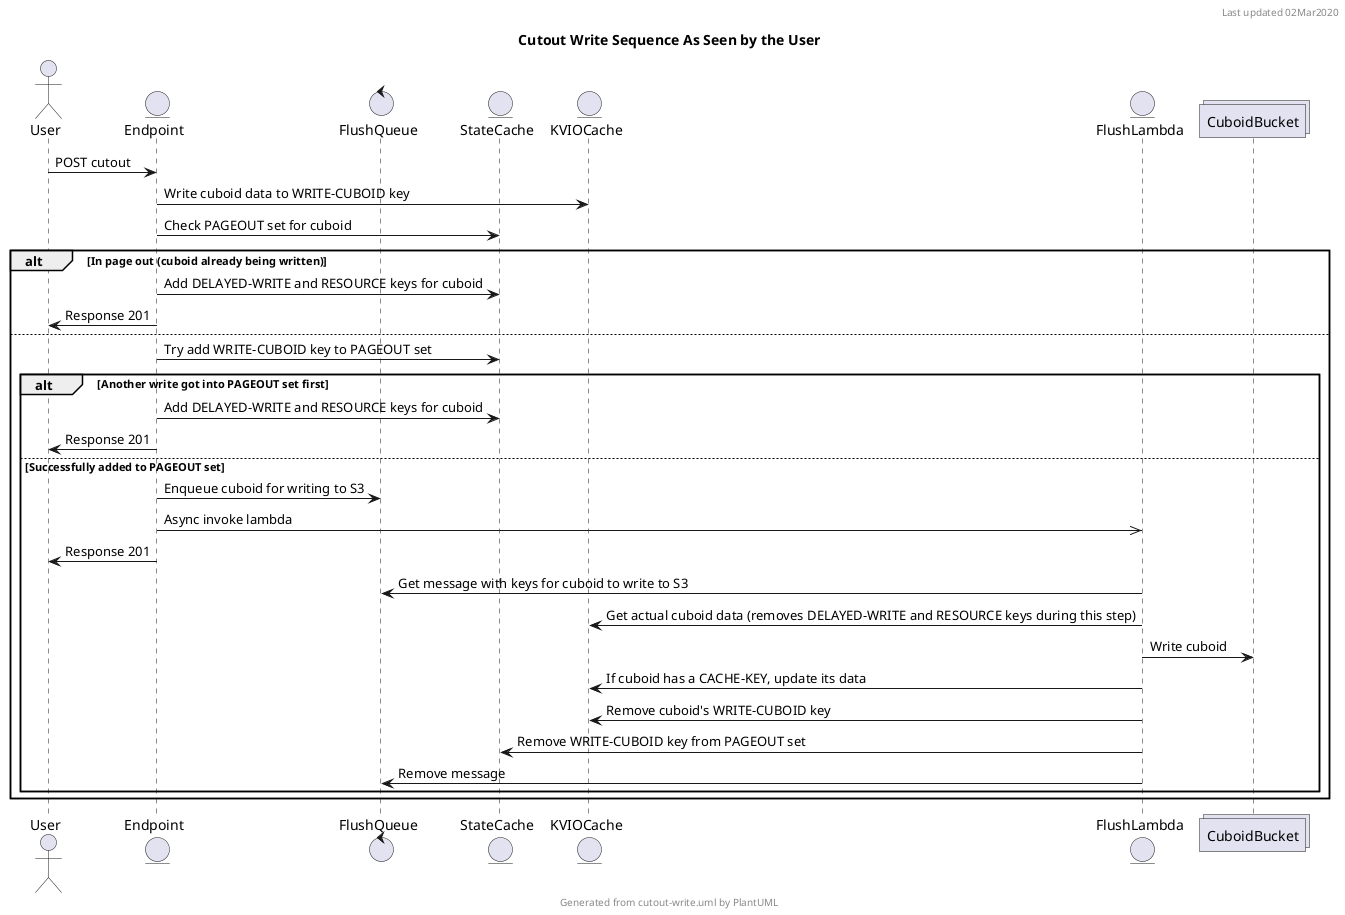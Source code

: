 @startuml

header Last updated 02Mar2020
footer Generated from cutout-write.uml by PlantUML
title Cutout Write Sequence As Seen by the User

actor User as U
entity Endpoint as E
control FlushQueue as FQ
entity StateCache as SC
entity KVIOCache as KC
entity FlushLambda as FL
collections CuboidBucket as CB

U->E: POST cutout
E->KC: Write cuboid data to WRITE-CUBOID key
E->SC: Check PAGEOUT set for cuboid
alt In page out (cuboid already being written)
    E->SC: Add DELAYED-WRITE and RESOURCE keys for cuboid
    E->U: Response 201
else
    E->SC: Try add WRITE-CUBOID key to PAGEOUT set
    alt Another write got into PAGEOUT set first
        E->SC: Add DELAYED-WRITE and RESOURCE keys for cuboid
        E->U: Response 201
    else Successfully added to PAGEOUT set
        E->FQ: Enqueue cuboid for writing to S3
        E->>FL: Async invoke lambda
        E->U: Response 201
        FL->FQ: Get message with keys for cuboid to write to S3
        FL->KC: Get actual cuboid data (removes DELAYED-WRITE and RESOURCE keys during this step)
        FL->CB: Write cuboid
        FL->KC: If cuboid has a CACHE-KEY, update its data
        FL->KC: Remove cuboid's WRITE-CUBOID key
        FL->SC: Remove WRITE-CUBOID key from PAGEOUT set
        FL->FQ: Remove message
    end
end

@enduml



